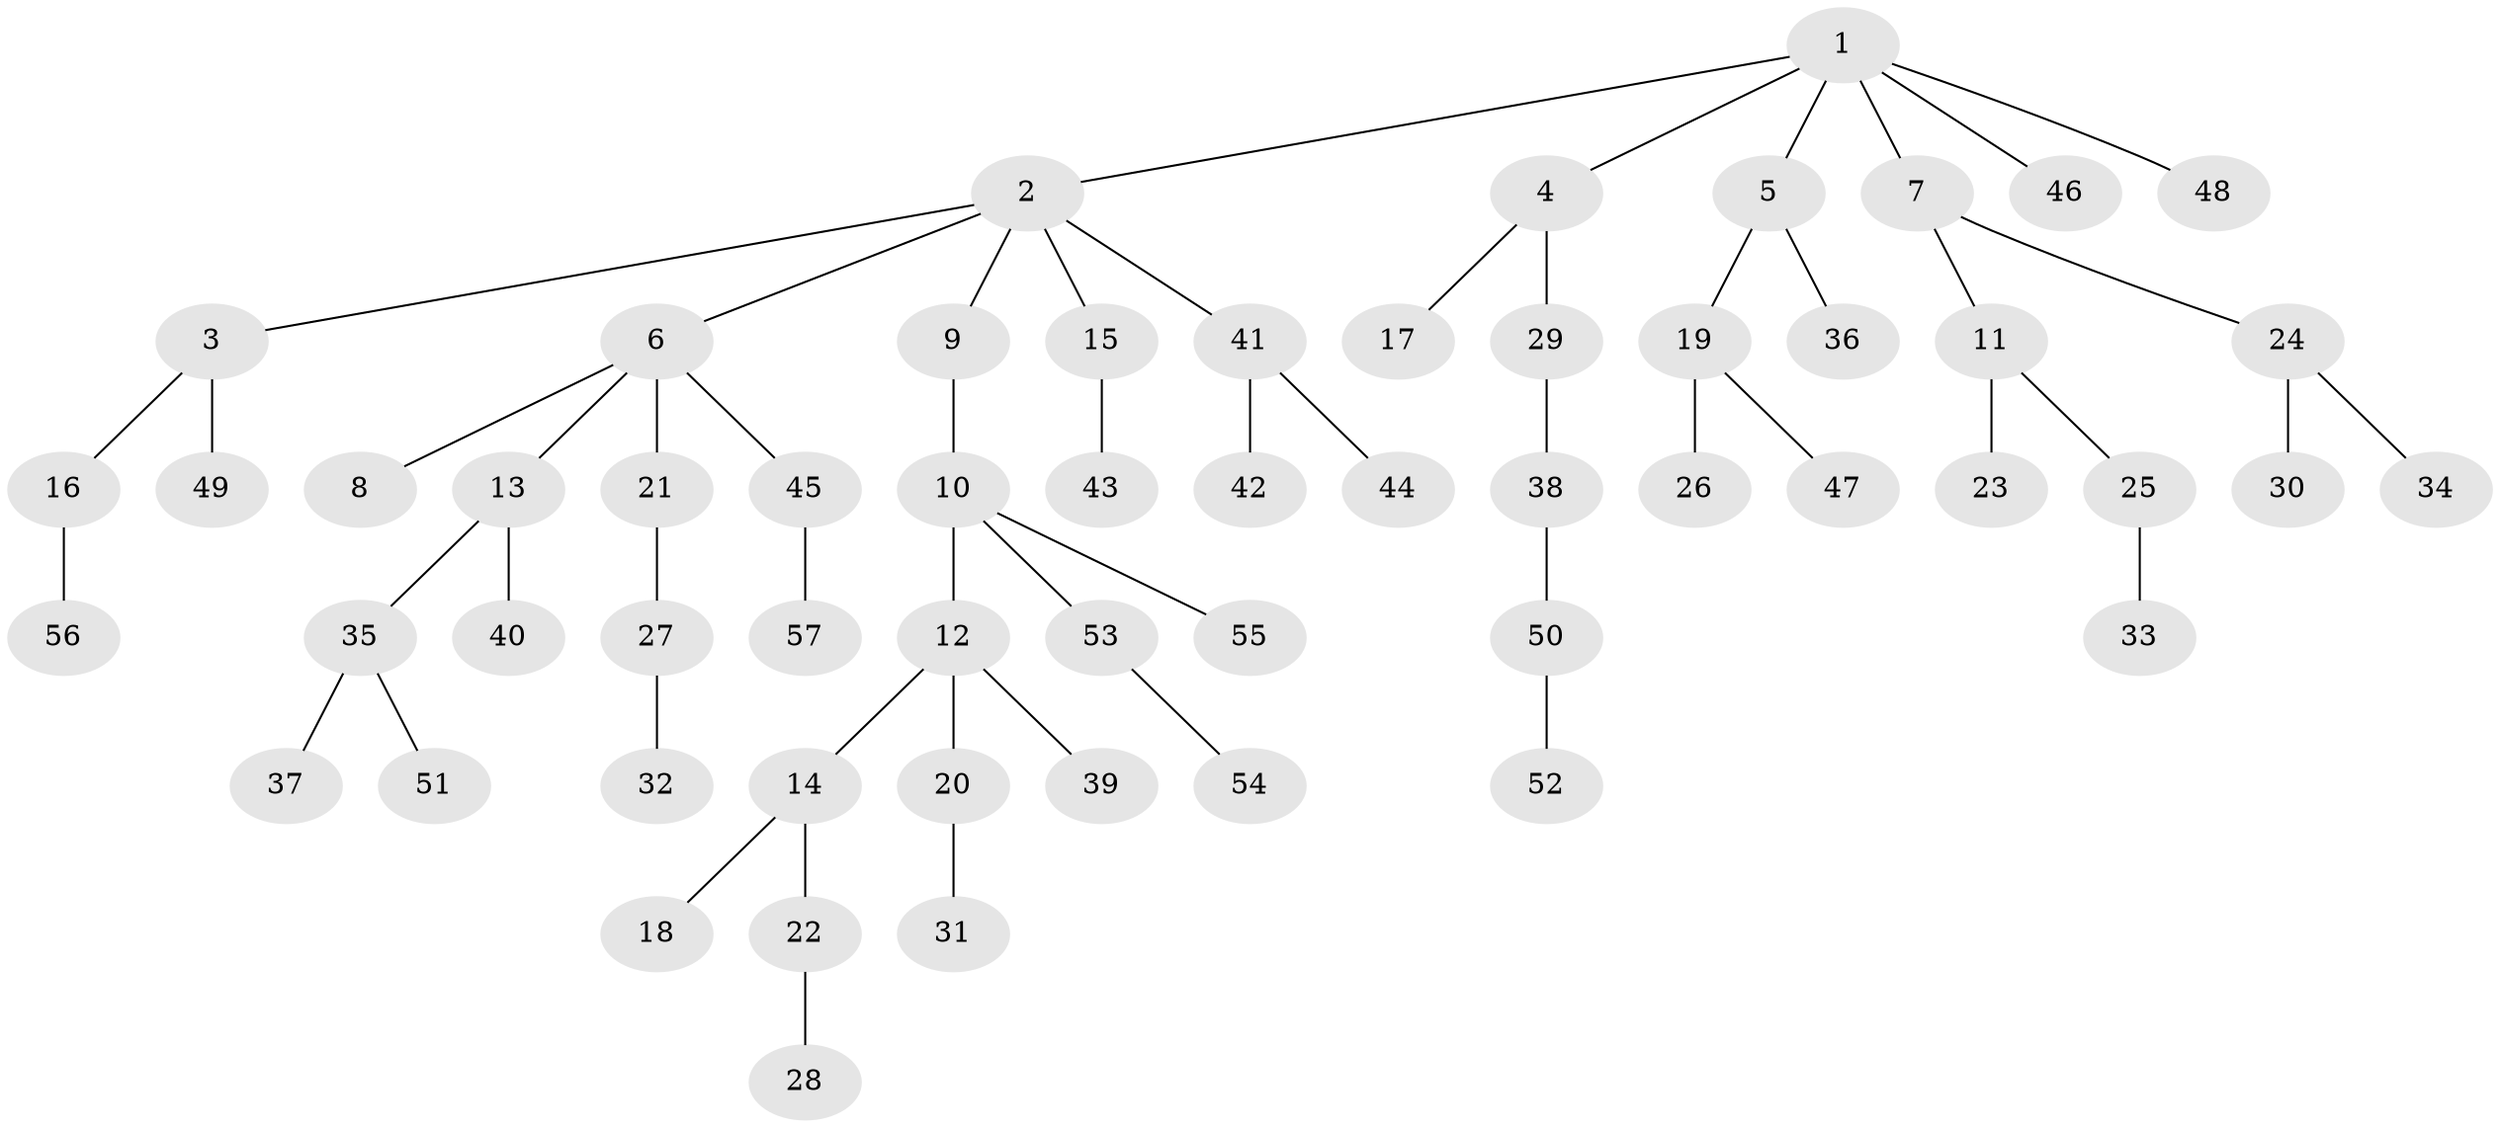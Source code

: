 // Generated by graph-tools (version 1.1) at 2025/53/03/09/25 04:53:15]
// undirected, 57 vertices, 56 edges
graph export_dot {
graph [start="1"]
  node [color=gray90,style=filled];
  1;
  2;
  3;
  4;
  5;
  6;
  7;
  8;
  9;
  10;
  11;
  12;
  13;
  14;
  15;
  16;
  17;
  18;
  19;
  20;
  21;
  22;
  23;
  24;
  25;
  26;
  27;
  28;
  29;
  30;
  31;
  32;
  33;
  34;
  35;
  36;
  37;
  38;
  39;
  40;
  41;
  42;
  43;
  44;
  45;
  46;
  47;
  48;
  49;
  50;
  51;
  52;
  53;
  54;
  55;
  56;
  57;
  1 -- 2;
  1 -- 4;
  1 -- 5;
  1 -- 7;
  1 -- 46;
  1 -- 48;
  2 -- 3;
  2 -- 6;
  2 -- 9;
  2 -- 15;
  2 -- 41;
  3 -- 16;
  3 -- 49;
  4 -- 17;
  4 -- 29;
  5 -- 19;
  5 -- 36;
  6 -- 8;
  6 -- 13;
  6 -- 21;
  6 -- 45;
  7 -- 11;
  7 -- 24;
  9 -- 10;
  10 -- 12;
  10 -- 53;
  10 -- 55;
  11 -- 23;
  11 -- 25;
  12 -- 14;
  12 -- 20;
  12 -- 39;
  13 -- 35;
  13 -- 40;
  14 -- 18;
  14 -- 22;
  15 -- 43;
  16 -- 56;
  19 -- 26;
  19 -- 47;
  20 -- 31;
  21 -- 27;
  22 -- 28;
  24 -- 30;
  24 -- 34;
  25 -- 33;
  27 -- 32;
  29 -- 38;
  35 -- 37;
  35 -- 51;
  38 -- 50;
  41 -- 42;
  41 -- 44;
  45 -- 57;
  50 -- 52;
  53 -- 54;
}
